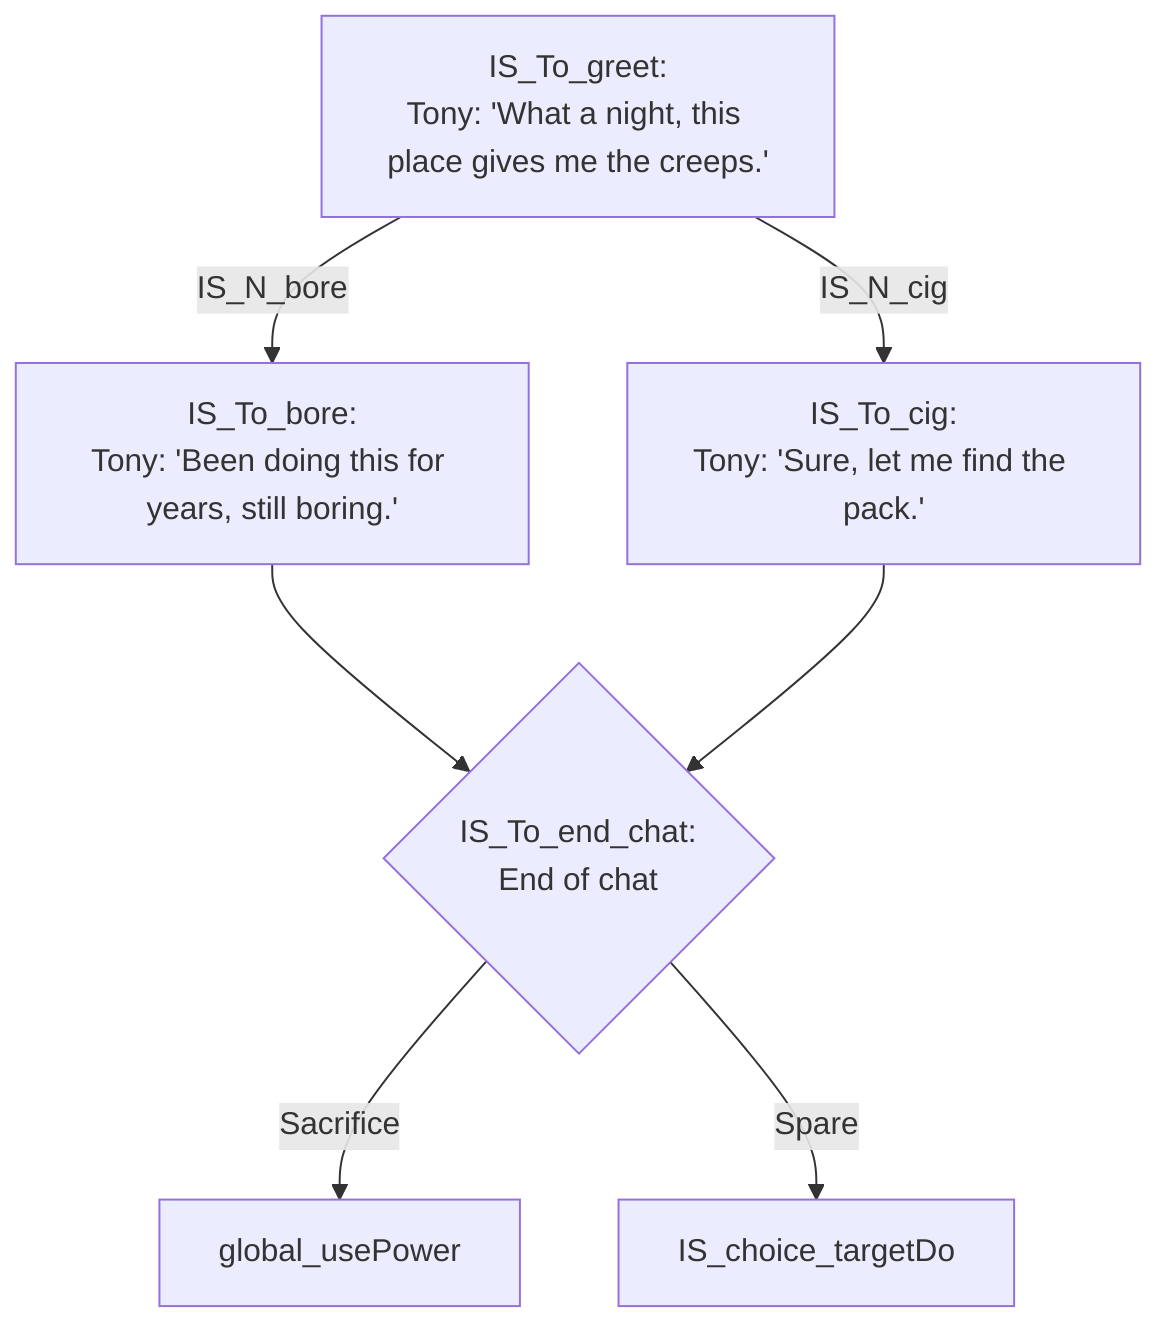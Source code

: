 flowchart TD
direction LR

%% ---------- TONY (IS_To_*) ----------
IS_To_greet["IS_To_greet:<br/>Tony: 'What a night, this place gives me the creeps.'"] -->|IS_N_bore| IS_To_bore
IS_To_greet -->|IS_N_cig| IS_To_cig

%% --- Branch 1 : Boring ---
IS_To_bore["IS_To_bore:<br/>Tony: 'Been doing this for years, still boring.'"] --> IS_To_end_chat

%% --- Branch 2 : Cigarette ---
IS_To_cig["IS_To_cig:<br/>Tony: 'Sure, let me find the pack.'"] --> IS_To_end_chat
IS_To_end_chat{"IS_To_end_chat:<br/>End of chat"} -->|Sacrifice| global_usePower
IS_To_end_chat -->|Spare| IS_choice_targetDo